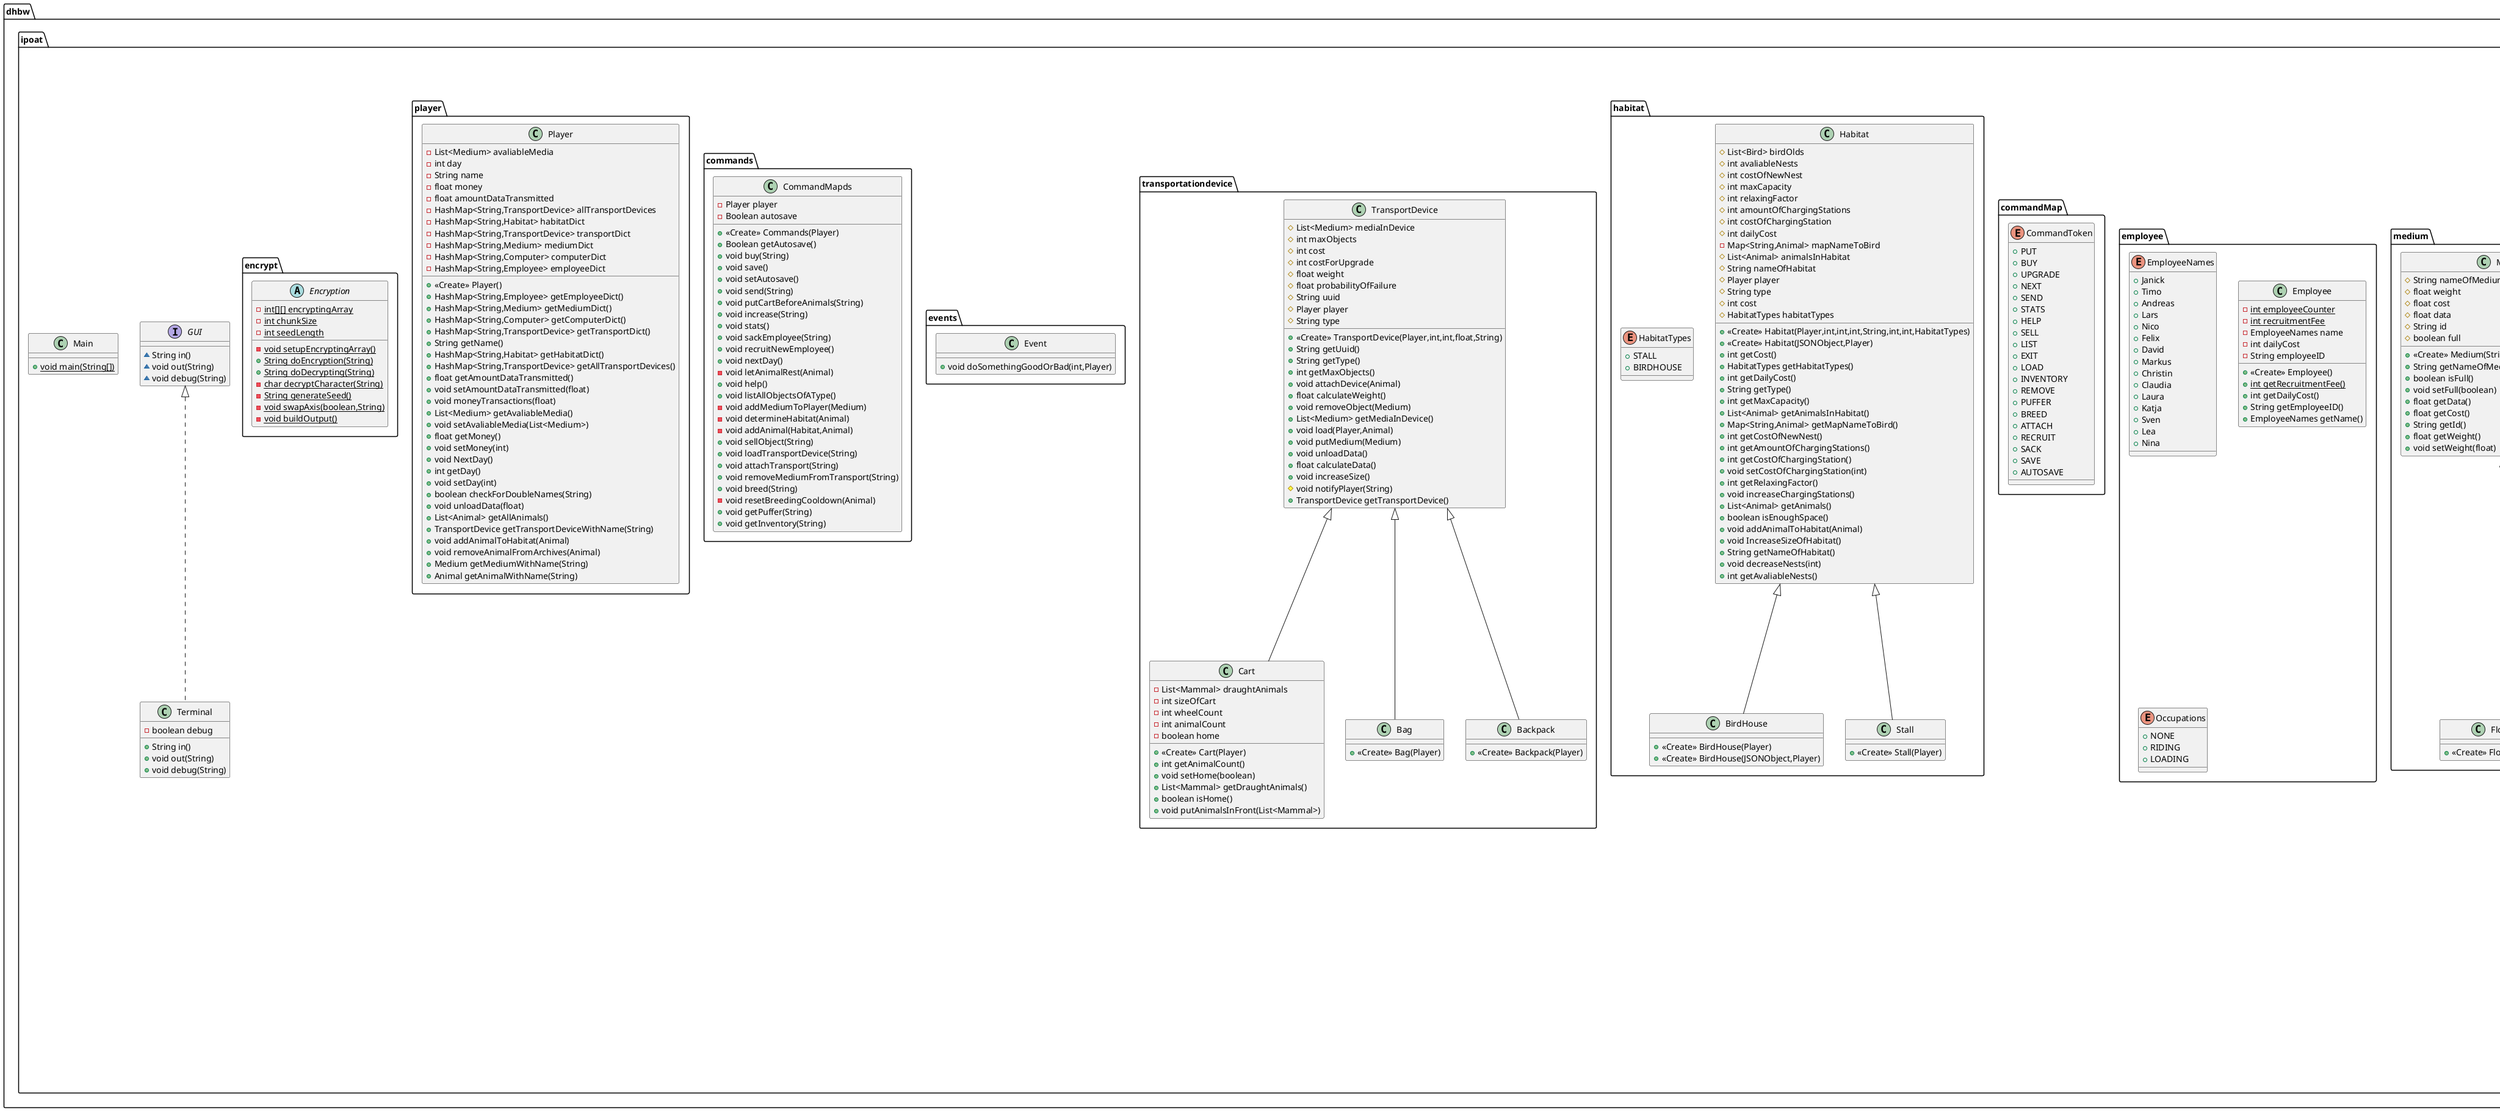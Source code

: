 @startuml
class dhbw.ipoat.savesystem.LoadSaveGame {
- {static} String jsonString()
+ {static} Player load()
- {static} Animal getAnimalFromType(String,Player,JSONObject)
- {static} Habitat getHabitatFromType(String,Player,JSONObject)
}
class dhbw.ipoat.animals.GrownAnimals {
# int cost
# boolean home
# boolean delivering
# int breedingCooldown
# TransportDevice transport
+ <<Create>> GrownAnimals(Player,int,int,int,String,float,float,HabitatTypes)
+ <<Create>> GrownAnimals(BabyAnimals)
+ <<Create>> GrownAnimals(JSONObject,Player)
+ TransportDevice getTransport()
}
class dhbw.ipoat.computer.Computer {
- float writingSpeed
- float generationSpeed
- List<Medium> mediaInPC
- String nameOfPc
- float puffer
- float maxPuffer
- float cost
- float dataTransmitted
~ Instant pcStartTime
+ <<Create>> Computer(Player)
+ void GenerateData()
+ Instant getPcStartTime()
+ float getPuffer()
+ void transferData(Medium)
+ String getNameOfPc()
}
class dhbw.ipoat.animals.birds.Pigeon {
+ <<Create>> Pigeon(Player)
+ <<Create>> Pigeon(JSONObject,Player)
}
class dhbw.ipoat.medium.Medium {
# String nameOfMedium
# float weight
# float cost
# float data
# String id
# boolean full
+ <<Create>> Medium(String,float,float,float,Player)
+ String getNameOfMedium()
+ boolean isFull()
+ void setFull(boolean)
+ float getData()
+ float getCost()
+ String getId()
+ float getWeight()
+ void setWeight(float)
}
enum dhbw.ipoat.employee.EmployeeNames {
+  Janick
+  Timo
+  Andreas
+  Lars
+  Nico
+  Felix
+  David
+  Markus
+  Christin
+  Claudia
+  Laura
+  Katja
+  Sven
+  Lea
+  Nina
}
interface dhbw.ipoat.GUI {
~ String in()
~ void out(String)
~ void debug(String)
}
class dhbw.ipoat.animals.mammals.Ox {
+ <<Create>> Ox(Player)
}
class dhbw.ipoat.savesystem.Savegame {
- {static} List<Player> allPlayers
+ {static} boolean bypassEncryption
+ {static} void save(Player)
- {static} JSONObject savePlayer(Player)
+ {static} void writeToFile(JSONObject)
}
class dhbw.ipoat.animals.BabyAnimals {
+ <<Create>> BabyAnimals(Animal)
+ void growUp()
}
enum dhbw.ipoat.commandMap.CommandToken {
+  PUT
+  BUY
+  UPGRADE
+  NEXT
+  SEND
+  STATS
+  HELP
+  SELL
+  LIST
+  EXIT
+  LOAD
+  INVENTORY
+  REMOVE
+  PUFFER
+  BREED
+  ATTACH
+  RECRUIT
+  SACK
+  SAVE
+  AUTOSAVE
}
class dhbw.ipoat.habitat.BirdHouse {
+ <<Create>> BirdHouse(Player)
+ <<Create>> BirdHouse(JSONObject,Player)
}
class dhbw.ipoat.transportationdevice.Cart {
- List<Mammal> draughtAnimals
- int sizeOfCart
- int wheelCount
- int animalCount
- boolean home
+ <<Create>> Cart(Player)
+ int getAnimalCount()
+ void setHome(boolean)
+ List<Mammal> getDraughtAnimals()
+ boolean isHome()
+ void putAnimalsInFront(List<Mammal>)
}
class dhbw.ipoat.animals.mammals.Horse {
+ <<Create>> Horse(Player)
}
class dhbw.ipoat.transportationdevice.Bag {
+ <<Create>> Bag(Player)
}
class dhbw.ipoat.events.Event {
+ void doSomethingGoodOrBad(int,Player)
}
enum dhbw.ipoat.animals.birds.BirdList {
+  PIGEON
}
class dhbw.ipoat.habitat.Habitat {
# List<Bird> birdOlds
# int avaliableNests
# int costOfNewNest
# int maxCapacity
# int relaxingFactor
# int amountOfChargingStations
# int costOfChargingStation
# int dailyCost
- Map<String,Animal> mapNameToBird
# List<Animal> animalsInHabitat
# String nameOfHabitat
# Player player
# String type
# int cost
# HabitatTypes habitatTypes
+ <<Create>> Habitat(Player,int,int,int,String,int,int,HabitatTypes)
+ <<Create>> Habitat(JSONObject,Player)
+ int getCost()
+ HabitatTypes getHabitatTypes()
+ int getDailyCost()
+ String getType()
+ int getMaxCapacity()
+ List<Animal> getAnimalsInHabitat()
+ Map<String,Animal> getMapNameToBird()
+ int getCostOfNewNest()
+ int getAmountOfChargingStations()
+ int getCostOfChargingStation()
+ void setCostOfChargingStation(int)
+ int getRelaxingFactor()
+ void increaseChargingStations()
+ List<Animal> getAnimals()
+ boolean isEnoughSpace()
+ void addAnimalToHabitat(Animal)
+ void IncreaseSizeOfHabitat()
+ String getNameOfHabitat()
+ void decreaseNests(int)
+ int getAvaliableNests()
}
class dhbw.ipoat.Main {
+ {static} void main(String[])
}
class dhbw.ipoat.employee.Employee {
- {static} int employeeCounter
- {static} int recruitmentFee
- EmployeeNames name
- int dailyCost
- String employeeID
+ <<Create>> Employee()
+ {static} int getRecruitmentFee()
+ int getDailyCost()
+ String getEmployeeID()
+ EmployeeNames getName()
}
class dhbw.ipoat.savesystem.JsonConstants {
+ {static} String SAVEGAMEFILE
+ {static} String PLAYERS
+ {static} String NAME
+ {static} String MON
+ {static} String INV
+ {static} String HAB
+ {static} String MED
+ {static} String TRA
+ {static} String DEFAULTSAVEGAME
}
class dhbw.ipoat.habitat.Stall {
+ <<Create>> Stall(Player)
}
class dhbw.ipoat.commands.CommandMapds {
- Player player
- Boolean autosave
+ <<Create>> Commands(Player)
+ Boolean getAutosave()
+ void buy(String)
+ void save()
+ void setAutosave()
+ void send(String)
+ void putCartBeforeAnimals(String)
+ void increase(String)
+ void stats()
+ void sackEmployee(String)
+ void recruitNewEmployee()
+ void nextDay()
- void letAnimalRest(Animal)
+ void help()
+ void listAllObjectsOfAType()
- void addMediumToPlayer(Medium)
- void determineHabitat(Animal)
- void addAnimal(Habitat,Animal)
+ void sellObject(String)
+ void loadTransportDevice(String)
+ void attachTransport(String)
+ void removeMediumFromTransport(String)
+ void breed(String)
- void resetBreedingCooldown(Animal)
+ void getPuffer(String)
+ void getInventory(String)
}
class dhbw.ipoat.animals.birds.Bird {
- Bag bag
+ <<Create>> Bird(Player,int,int,int,String,float,float,HabitatTypes)
+ <<Create>> Bird(BabyAnimals)
+ <<Create>> Bird(JSONObject,Player)
+ Bag getBag()
+ {static} boolean doesThisAnimalExist(String)
}
class dhbw.ipoat.animals.mammals.Mammal {
- Backpack backpack
# Employee rider
+ <<Create>> Mammal(Player,int,int,int,String,float,float,HabitatTypes)
+ <<Create>> Mammal(BabyAnimals)
+ Backpack getBackpack()
+ {static} boolean doesThisAnimalExist(String)
}
class dhbw.ipoat.player.Player {
- List<Medium> avaliableMedia
- int day
- String name
- float money
- float amountDataTransmitted
- HashMap<String,TransportDevice> allTransportDevices
- HashMap<String,Habitat> habitatDict
- HashMap<String,TransportDevice> transportDict
- HashMap<String,Medium> mediumDict
- HashMap<String,Computer> computerDict
- HashMap<String,Employee> employeeDict
+ <<Create>> Player()
+ HashMap<String,Employee> getEmployeeDict()
+ HashMap<String,Medium> getMediumDict()
+ HashMap<String,Computer> getComputerDict()
+ HashMap<String,TransportDevice> getTransportDict()
+ String getName()
+ HashMap<String,Habitat> getHabitatDict()
+ HashMap<String,TransportDevice> getAllTransportDevices()
+ float getAmountDataTransmitted()
+ void setAmountDataTransmitted(float)
+ void moneyTransactions(float)
+ List<Medium> getAvaliableMedia()
+ void setAvaliableMedia(List<Medium>)
+ float getMoney()
+ void setMoney(int)
+ void NextDay()
+ int getDay()
+ void setDay(int)
+ boolean checkForDoubleNames(String)
+ void unloadData(float)
+ List<Animal> getAllAnimals()
+ TransportDevice getTransportDeviceWithName(String)
+ void addAnimalToHabitat(Animal)
+ void removeAnimalFromArchives(Animal)
+ Medium getMediumWithName(String)
+ Animal getAnimalWithName(String)
}
class dhbw.ipoat.Terminal {
- boolean debug
+ String in()
+ void out(String)
+ void debug(String)
}
class dhbw.ipoat.transportationdevice.TransportDevice {
# List<Medium> mediaInDevice
# int maxObjects
# int cost
# int costForUpgrade
# float weight
# float probabilityOfFailure
# String uuid
# Player player
# String type
+ <<Create>> TransportDevice(Player,int,int,float,String)
+ String getUuid()
+ String getType()
+ int getMaxObjects()
+ void attachDevice(Animal)
+ float calculateWeight()
+ void removeObject(Medium)
+ List<Medium> getMediaInDevice()
+ void load(Player,Animal)
+ void putMedium(Medium)
+ void unloadData()
+ float calculateData()
+ void increaseSize()
# void notifyPlayer(String)
+ TransportDevice getTransportDevice()
}
class dhbw.ipoat.medium.FloppyDisk {
+ <<Create>> FloppyDisk(Player)
}
class dhbw.ipoat.animals.Animal {
# int age
# int maxAge
# int speed
# int energy
# int cost
# String name
# String type
# boolean home
# boolean delivering
# float maxWeight
# Player player
# float deathProbability
# float percentageMoved
# TransportDevice device
# boolean gender
# int breedingCooldown
# HabitatTypes habitatType
+ <<Create>> Animal(Player,int,int,int,String,float,float,HabitatTypes)
+ <<Create>> Animal(JSONObject,Player)
+ <<Create>> Animal(BabyAnimals)
+ boolean isDelivering()
+ HabitatTypes getHabitatType()
+ int getMaxAge()
+ void setBreedingCooldown(int)
+ int getBreedingCooldown()
+ TransportDevice getDevice()
+ int getSpeed()
+ void setDevice(TransportDevice)
+ void agingAnimal()
+ String getName()
+ void killAnimal()
- boolean checkForAttachedTransport()
+ boolean isGender()
+ void moveAnimal()
+ float calculateValueOfAnimal()
+ void setHome(boolean)
+ float getDeathProbability()
+ int getCost()
+ String getTypeOfAnimal()
+ boolean isHome()
+ int getAge()
+ int getEnergy()
+ float getMaxWeight()
+ void setEnergy(int)
}
class dhbw.ipoat.transportationdevice.Backpack {
+ <<Create>> Backpack(Player)
}
enum dhbw.ipoat.employee.Occupations {
+  NONE
+  RIDING
+  LOADING
}
abstract class dhbw.ipoat.encrypt.Encryption {
- {static} int[][] encryptingArray
- {static} int chunkSize
- {static} int seedLength
- {static} void setupEncryptingArray()
+ {static} String doEncryption(String)
+ {static} String doDecrypting(String)
- {static} char decryptCharacter(String)
- {static} String generateSeed()
- {static} void swapAxis(boolean,String)
- {static} void buildOutput()
}
class dhbw.ipoat.animals.mammals.Elephant {
+ <<Create>> Elephant(Player)
}
enum dhbw.ipoat.animals.mammals.MammalList {
+  Ox
+  Horse
+  Elephant
}
enum dhbw.ipoat.habitat.HabitatTypes {
+  STALL
+  BIRDHOUSE
}


dhbw.ipoat.animals.Animal <|-- dhbw.ipoat.animals.GrownAnimals
dhbw.ipoat.animals.birds.Bird <|-- dhbw.ipoat.animals.birds.Pigeon
dhbw.ipoat.animals.mammals.Mammal <|-- dhbw.ipoat.animals.mammals.Ox
dhbw.ipoat.animals.Animal <|-- dhbw.ipoat.animals.BabyAnimals
dhbw.ipoat.habitat.Habitat <|-- dhbw.ipoat.habitat.BirdHouse
dhbw.ipoat.transportationdevice.TransportDevice <|-- dhbw.ipoat.transportationdevice.Cart
dhbw.ipoat.animals.mammals.Mammal <|-- dhbw.ipoat.animals.mammals.Horse
dhbw.ipoat.transportationdevice.TransportDevice <|-- dhbw.ipoat.transportationdevice.Bag
dhbw.ipoat.habitat.Habitat <|-- dhbw.ipoat.habitat.Stall
dhbw.ipoat.animals.GrownAnimals <|-- dhbw.ipoat.animals.birds.Bird
dhbw.ipoat.animals.GrownAnimals <|-- dhbw.ipoat.animals.mammals.Mammal
dhbw.ipoat.GUI <|.. dhbw.ipoat.Terminal
dhbw.ipoat.medium.Medium <|-- dhbw.ipoat.medium.FloppyDisk
dhbw.ipoat.transportationdevice.TransportDevice <|-- dhbw.ipoat.transportationdevice.Backpack
dhbw.ipoat.animals.mammals.Mammal <|-- dhbw.ipoat.animals.mammals.Elephant
@enduml